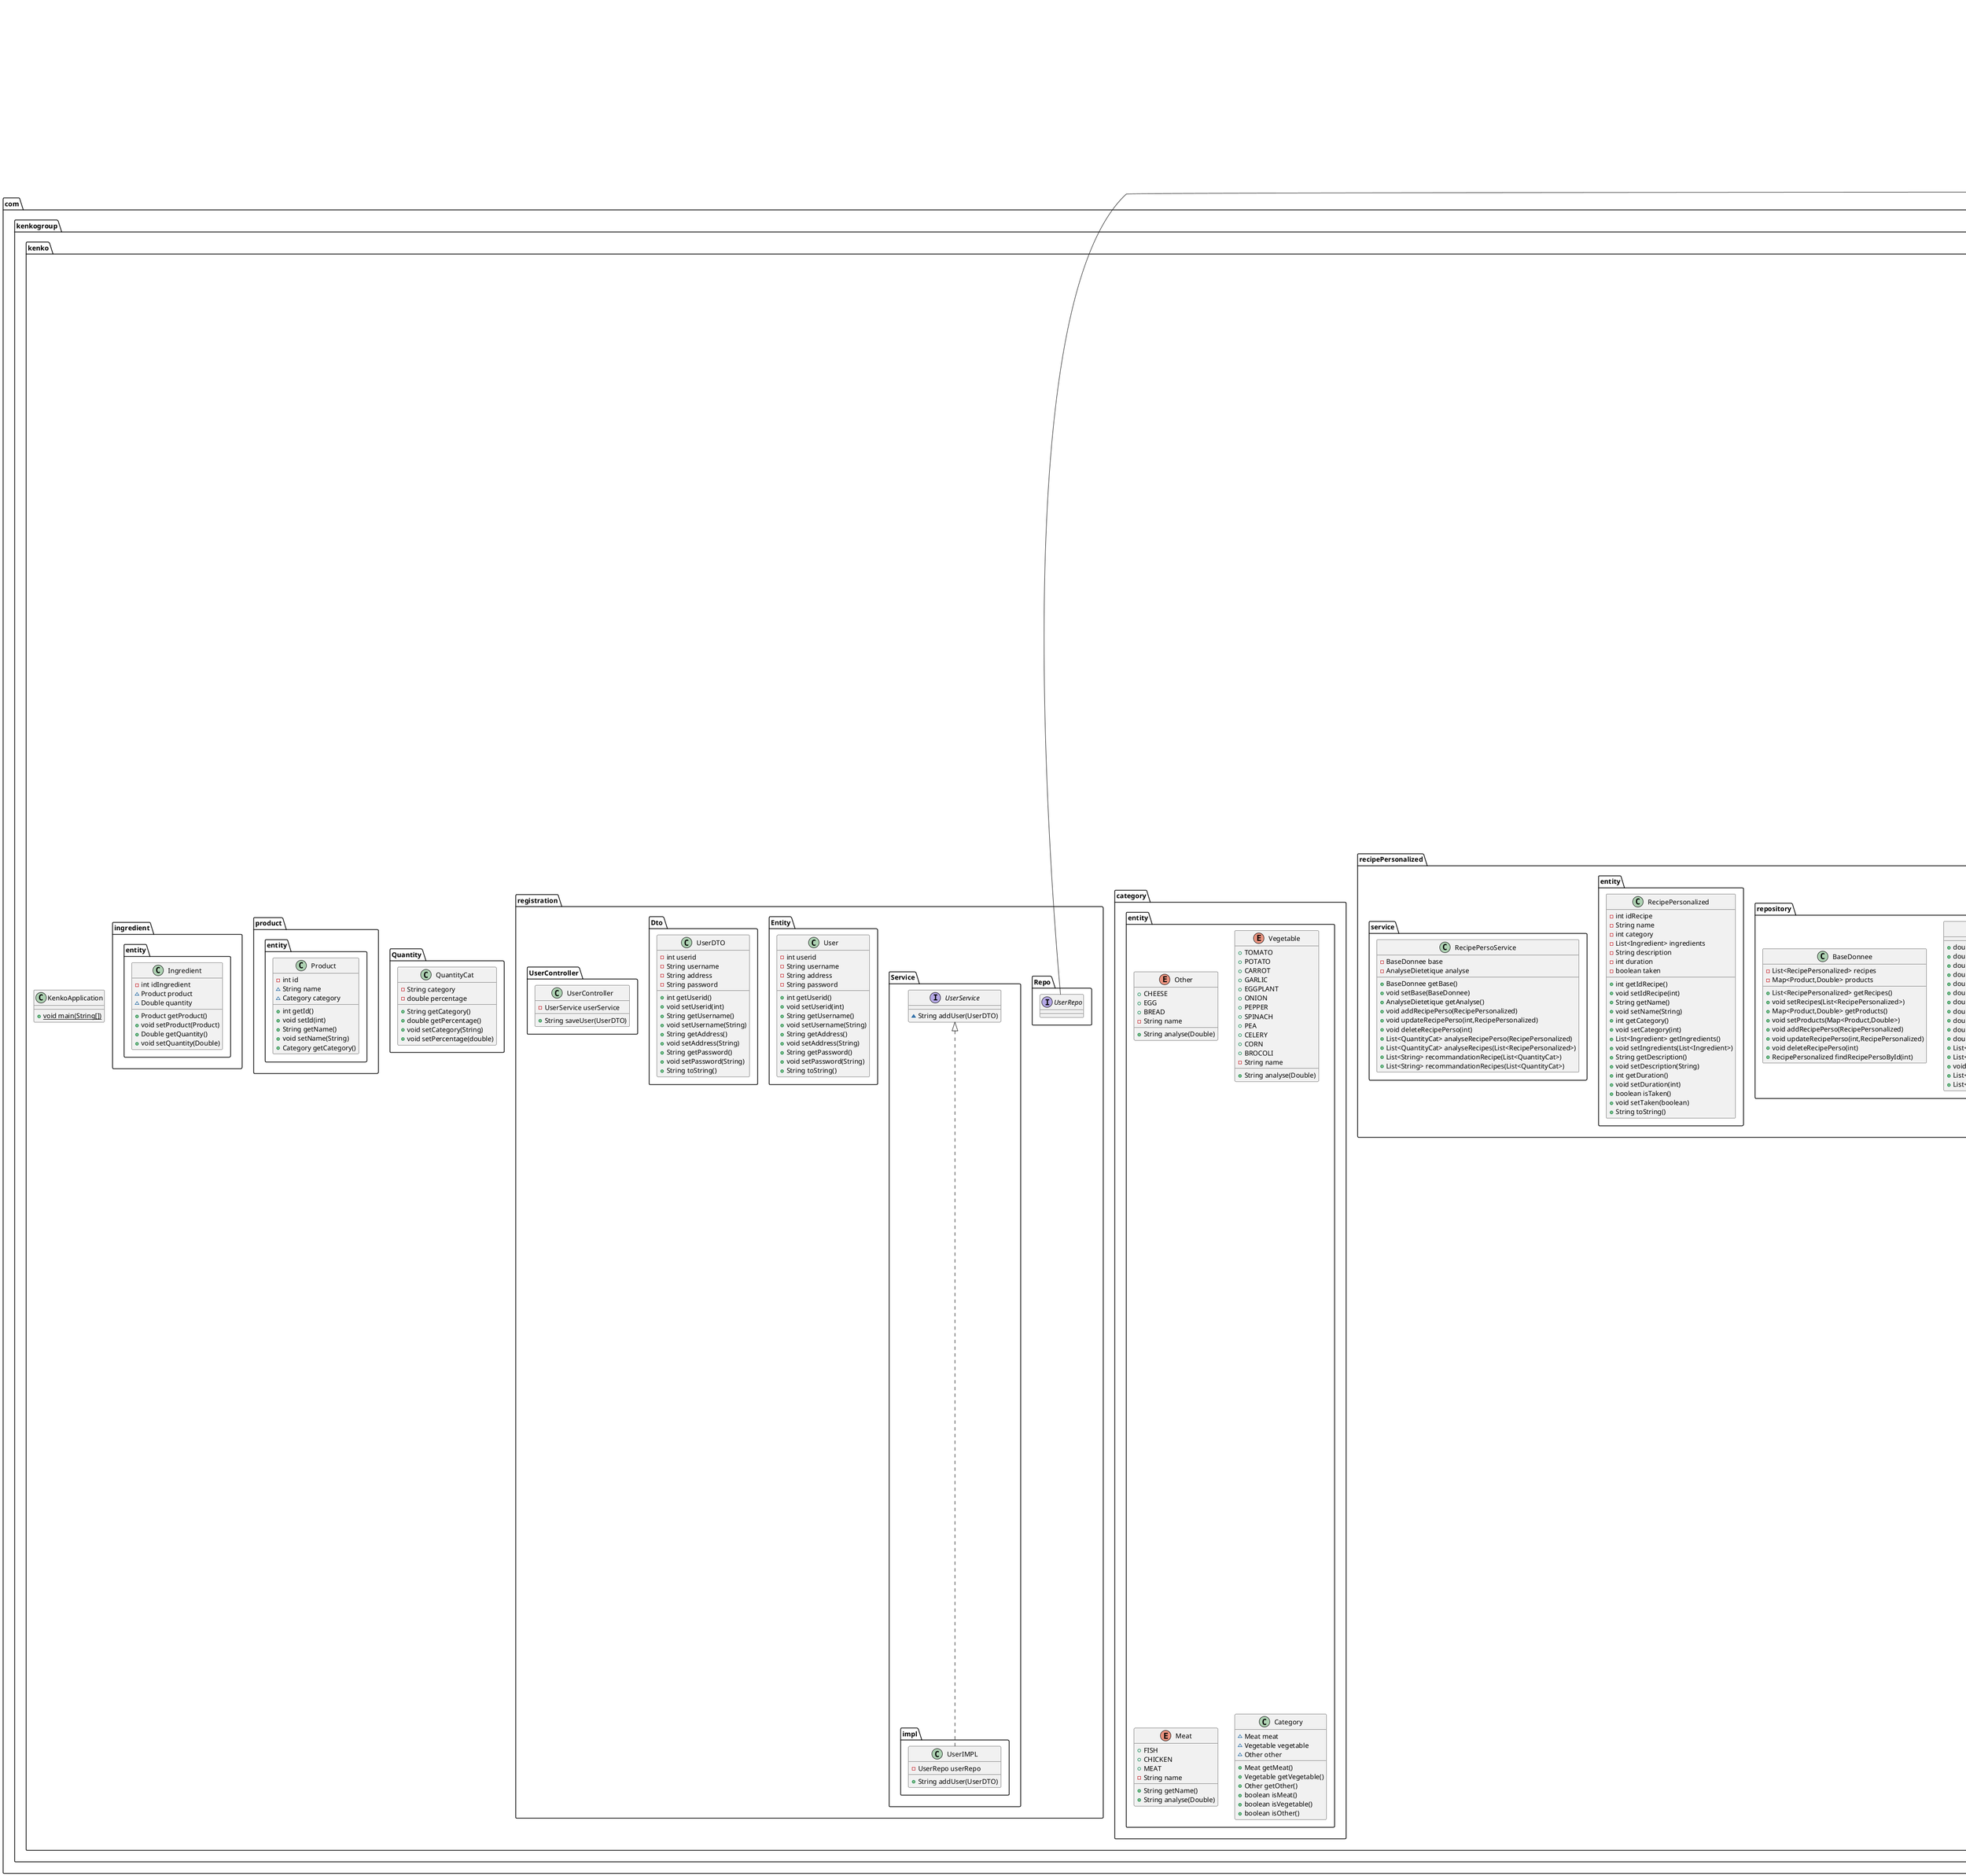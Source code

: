 @startuml
class com.kenkogroup.kenko.recipe.entity.edamam.P__1 {
- String label
- double quantity
- String unit
- Map<String,Object> additionalProperties
- {static} long serialVersionUID
+ String getLabel()
+ void setLabel(String)
+ P__1 withLabel(String)
+ double getQuantity()
+ void setQuantity(double)
+ P__1 withQuantity(double)
+ String getUnit()
+ void setUnit(String)
+ P__1 withUnit(String)
+ Map<String,Object> getAdditionalProperties()
+ void setAdditionalProperty(String,Object)
+ P__1 withAdditionalProperty(String,Object)
+ String toString()
}
class com.kenkogroup.kenko.recipe.entity.edamam.Fibtg {
- String label
- double quantity
- String unit
- Map<String,Object> additionalProperties
- {static} long serialVersionUID
+ String getLabel()
+ void setLabel(String)
+ Fibtg withLabel(String)
+ double getQuantity()
+ void setQuantity(double)
+ Fibtg withQuantity(double)
+ String getUnit()
+ void setUnit(String)
+ Fibtg withUnit(String)
+ Map<String,Object> getAdditionalProperties()
+ void setAdditionalProperty(String,Object)
+ Fibtg withAdditionalProperty(String,Object)
+ String toString()
}
class com.kenkogroup.kenko.recipe.entity.edamam.Procnt {
- String label
- double quantity
- String unit
- Map<String,Object> additionalProperties
- {static} long serialVersionUID
+ String getLabel()
+ void setLabel(String)
+ Procnt withLabel(String)
+ double getQuantity()
+ void setQuantity(double)
+ Procnt withQuantity(double)
+ String getUnit()
+ void setUnit(String)
+ Procnt withUnit(String)
+ Map<String,Object> getAdditionalProperties()
+ void setAdditionalProperty(String,Object)
+ Procnt withAdditionalProperty(String,Object)
+ String toString()
}
class com.kenkogroup.kenko.recipe.entity.edamam.Chole {
- String label
- double quantity
- String unit
- Map<String,Object> additionalProperties
- {static} long serialVersionUID
+ String getLabel()
+ void setLabel(String)
+ Chole withLabel(String)
+ double getQuantity()
+ void setQuantity(double)
+ Chole withQuantity(double)
+ String getUnit()
+ void setUnit(String)
+ Chole withUnit(String)
+ Map<String,Object> getAdditionalProperties()
+ void setAdditionalProperty(String,Object)
+ Chole withAdditionalProperty(String,Object)
+ String toString()
}
interface com.kenkogroup.kenko.recipe.service.RecipeService {
~ double CaloriesCalculator(String,String,String,String)
}
class com.kenkogroup.kenko.recipe.entity.edamam.TotalDaily {
- EnercKcal__1 enercKcal
- Fat__1 fat
- Fasat__1 fasat
- Chocdf__1 chocdf
- Fibtg__1 fibtg
- Procnt__1 procnt
- Chole__1 chole
- Na__1 na
- Ca__1 ca
- Mg__1 mg
- K__1 k
- Fe__1 fe
- Zn__1 zn
- P__1 p
- VitaRae__1 vitaRae
- Vitc__1 vitc
- Thia__1 thia
- Ribf__1 ribf
- Nia__1 nia
- Vitb6a__1 vitb6a
- Foldfe__1 foldfe
- Vitb12__1 vitb12
- Vitd__1 vitd
- Tocpha__1 tocpha
- Vitk1__1 vitk1
- Map<String,Object> additionalProperties
- {static} long serialVersionUID
+ EnercKcal__1 getEnercKcal()
+ void setEnercKcal(EnercKcal__1)
+ TotalDaily withEnercKcal(EnercKcal__1)
+ Fat__1 getFat()
+ void setFat(Fat__1)
+ TotalDaily withFat(Fat__1)
+ Fasat__1 getFasat()
+ void setFasat(Fasat__1)
+ TotalDaily withFasat(Fasat__1)
+ Chocdf__1 getChocdf()
+ void setChocdf(Chocdf__1)
+ TotalDaily withChocdf(Chocdf__1)
+ Fibtg__1 getFibtg()
+ void setFibtg(Fibtg__1)
+ TotalDaily withFibtg(Fibtg__1)
+ Procnt__1 getProcnt()
+ void setProcnt(Procnt__1)
+ TotalDaily withProcnt(Procnt__1)
+ Chole__1 getChole()
+ void setChole(Chole__1)
+ TotalDaily withChole(Chole__1)
+ Na__1 getNa()
+ void setNa(Na__1)
+ TotalDaily withNa(Na__1)
+ Ca__1 getCa()
+ void setCa(Ca__1)
+ TotalDaily withCa(Ca__1)
+ Mg__1 getMg()
+ void setMg(Mg__1)
+ TotalDaily withMg(Mg__1)
+ K__1 getK()
+ void setK(K__1)
+ TotalDaily withK(K__1)
+ Fe__1 getFe()
+ void setFe(Fe__1)
+ TotalDaily withFe(Fe__1)
+ Zn__1 getZn()
+ void setZn(Zn__1)
+ TotalDaily withZn(Zn__1)
+ P__1 getP()
+ void setP(P__1)
+ TotalDaily withP(P__1)
+ VitaRae__1 getVitaRae()
+ void setVitaRae(VitaRae__1)
+ TotalDaily withVitaRae(VitaRae__1)
+ Vitc__1 getVitc()
+ void setVitc(Vitc__1)
+ TotalDaily withVitc(Vitc__1)
+ Thia__1 getThia()
+ void setThia(Thia__1)
+ TotalDaily withThia(Thia__1)
+ Ribf__1 getRibf()
+ void setRibf(Ribf__1)
+ TotalDaily withRibf(Ribf__1)
+ Nia__1 getNia()
+ void setNia(Nia__1)
+ TotalDaily withNia(Nia__1)
+ Vitb6a__1 getVitb6a()
+ void setVitb6a(Vitb6a__1)
+ TotalDaily withVitb6a(Vitb6a__1)
+ Foldfe__1 getFoldfe()
+ void setFoldfe(Foldfe__1)
+ TotalDaily withFoldfe(Foldfe__1)
+ Vitb12__1 getVitb12()
+ void setVitb12(Vitb12__1)
+ TotalDaily withVitb12(Vitb12__1)
+ Vitd__1 getVitd()
+ void setVitd(Vitd__1)
+ TotalDaily withVitd(Vitd__1)
+ Tocpha__1 getTocpha()
+ void setTocpha(Tocpha__1)
+ TotalDaily withTocpha(Tocpha__1)
+ Vitk1__1 getVitk1()
+ void setVitk1(Vitk1__1)
+ TotalDaily withVitk1(Vitk1__1)
+ Map<String,Object> getAdditionalProperties()
+ void setAdditionalProperty(String,Object)
+ TotalDaily withAdditionalProperty(String,Object)
+ String toString()
}
class com.kenkogroup.kenko.recipe.entity.edamam.Nia__1 {
- String label
- double quantity
- String unit
- Map<String,Object> additionalProperties
- {static} long serialVersionUID
+ String getLabel()
+ void setLabel(String)
+ Nia__1 withLabel(String)
+ double getQuantity()
+ void setQuantity(double)
+ Nia__1 withQuantity(double)
+ String getUnit()
+ void setUnit(String)
+ Nia__1 withUnit(String)
+ Map<String,Object> getAdditionalProperties()
+ void setAdditionalProperty(String,Object)
+ Nia__1 withAdditionalProperty(String,Object)
+ String toString()
}
class com.kenkogroup.kenko.recipe.entity.edamam.K {
- String label
- double quantity
- String unit
- Map<String,Object> additionalProperties
- {static} long serialVersionUID
+ String getLabel()
+ void setLabel(String)
+ K withLabel(String)
+ double getQuantity()
+ void setQuantity(double)
+ K withQuantity(double)
+ String getUnit()
+ void setUnit(String)
+ K withUnit(String)
+ Map<String,Object> getAdditionalProperties()
+ void setAdditionalProperty(String,Object)
+ K withAdditionalProperty(String,Object)
+ String toString()
}
class com.kenkogroup.kenko.recipe.entity.edamam.Fams {
- String label
- double quantity
- String unit
- Map<String,Object> additionalProperties
- {static} long serialVersionUID
+ String getLabel()
+ void setLabel(String)
+ Fams withLabel(String)
+ double getQuantity()
+ void setQuantity(double)
+ Fams withQuantity(double)
+ String getUnit()
+ void setUnit(String)
+ Fams withUnit(String)
+ Map<String,Object> getAdditionalProperties()
+ void setAdditionalProperty(String,Object)
+ Fams withAdditionalProperty(String,Object)
+ String toString()
}
class com.kenkogroup.kenko.recipe.entity.edamam.Tocpha__1 {
- String label
- double quantity
- String unit
- Map<String,Object> additionalProperties
- {static} long serialVersionUID
+ String getLabel()
+ void setLabel(String)
+ Tocpha__1 withLabel(String)
+ double getQuantity()
+ void setQuantity(double)
+ Tocpha__1 withQuantity(double)
+ String getUnit()
+ void setUnit(String)
+ Tocpha__1 withUnit(String)
+ Map<String,Object> getAdditionalProperties()
+ void setAdditionalProperty(String,Object)
+ Tocpha__1 withAdditionalProperty(String,Object)
+ String toString()
}
class com.kenkogroup.kenko.recipe.entity.edamam.EnercKcal__1 {
- String label
- double quantity
- String unit
- Map<String,Object> additionalProperties
- {static} long serialVersionUID
+ String getLabel()
+ void setLabel(String)
+ EnercKcal__1 withLabel(String)
+ double getQuantity()
+ void setQuantity(double)
+ EnercKcal__1 withQuantity(double)
+ String getUnit()
+ void setUnit(String)
+ EnercKcal__1 withUnit(String)
+ Map<String,Object> getAdditionalProperties()
+ void setAdditionalProperty(String,Object)
+ EnercKcal__1 withAdditionalProperty(String,Object)
+ String toString()
}
class com.kenkogroup.kenko.recipe.entity.edamam.Na {
- String label
- double quantity
- String unit
- Map<String,Object> additionalProperties
- {static} long serialVersionUID
+ String getLabel()
+ void setLabel(String)
+ Na withLabel(String)
+ double getQuantity()
+ void setQuantity(double)
+ Na withQuantity(double)
+ String getUnit()
+ void setUnit(String)
+ Na withUnit(String)
+ Map<String,Object> getAdditionalProperties()
+ void setAdditionalProperty(String,Object)
+ Na withAdditionalProperty(String,Object)
+ String toString()
}
class com.kenkogroup.kenko.recipe.impl.RecipeServiceImpl {
+ double CaloriesCalculator(String,String,String,String)
}
class com.kenkogroup.kenko.recipe.entity.edamam.VitaRae {
- String label
- double quantity
- String unit
- Map<String,Object> additionalProperties
- {static} long serialVersionUID
+ String getLabel()
+ void setLabel(String)
+ VitaRae withLabel(String)
+ double getQuantity()
+ void setQuantity(double)
+ VitaRae withQuantity(double)
+ String getUnit()
+ void setUnit(String)
+ VitaRae withUnit(String)
+ Map<String,Object> getAdditionalProperties()
+ void setAdditionalProperty(String,Object)
+ VitaRae withAdditionalProperty(String,Object)
+ String toString()
}
class com.kenkogroup.kenko.recipe.entity.edamam.Vitb6a {
- String label
- double quantity
- String unit
- Map<String,Object> additionalProperties
- {static} long serialVersionUID
+ String getLabel()
+ void setLabel(String)
+ Vitb6a withLabel(String)
+ double getQuantity()
+ void setQuantity(double)
+ Vitb6a withQuantity(double)
+ String getUnit()
+ void setUnit(String)
+ Vitb6a withUnit(String)
+ Map<String,Object> getAdditionalProperties()
+ void setAdditionalProperty(String,Object)
+ Vitb6a withAdditionalProperty(String,Object)
+ String toString()
}
class com.kenkogroup.kenko.recipe.entity.edamam.Fasat__1 {
- String label
- double quantity
- String unit
- Map<String,Object> additionalProperties
- {static} long serialVersionUID
+ String getLabel()
+ void setLabel(String)
+ Fasat__1 withLabel(String)
+ double getQuantity()
+ void setQuantity(double)
+ Fasat__1 withQuantity(double)
+ String getUnit()
+ void setUnit(String)
+ Fasat__1 withUnit(String)
+ Map<String,Object> getAdditionalProperties()
+ void setAdditionalProperty(String,Object)
+ Fasat__1 withAdditionalProperty(String,Object)
+ String toString()
}
class com.kenkogroup.kenko.recipe.entity.edamam.SugarAlcohol {
- String label
- double quantity
- String unit
- Map<String,Object> additionalProperties
- {static} long serialVersionUID
+ String getLabel()
+ void setLabel(String)
+ SugarAlcohol withLabel(String)
+ double getQuantity()
+ void setQuantity(double)
+ SugarAlcohol withQuantity(double)
+ String getUnit()
+ void setUnit(String)
+ SugarAlcohol withUnit(String)
+ Map<String,Object> getAdditionalProperties()
+ void setAdditionalProperty(String,Object)
+ SugarAlcohol withAdditionalProperty(String,Object)
+ String toString()
}
class com.kenkogroup.kenko.recipe.entity.edamam.TotalNutrients {
- EnercKcal enercKcal
- Fat fat
- Fasat fasat
- Fatrn fatrn
- Fams fams
- Fapu fapu
- Chocdf chocdf
- CHOCDFNet cHOCDFNet
- Fibtg fibtg
- Sugar sugar
- SUGARAdded sUGARAdded
- Procnt procnt
- Chole chole
- Na na
- Ca ca
- Mg mg
- K k
- Fe fe
- Zn zn
- P p
- VitaRae vitaRae
- Vitc vitc
- Thia thia
- Ribf ribf
- Nia nia
- Vitb6a vitb6a
- Foldfe foldfe
- Folfd folfd
- Folac folac
- Vitb12 vitb12
- Vitd vitd
- Tocpha tocpha
- Vitk1 vitk1
- SugarAlcohol sugarAlcohol
- Water water
- Map<String,Object> additionalProperties
- {static} long serialVersionUID
+ EnercKcal getEnercKcal()
+ void setEnercKcal(EnercKcal)
+ TotalNutrients withEnercKcal(EnercKcal)
+ Fat getFat()
+ void setFat(Fat)
+ TotalNutrients withFat(Fat)
+ Fasat getFasat()
+ void setFasat(Fasat)
+ TotalNutrients withFasat(Fasat)
+ Fatrn getFatrn()
+ void setFatrn(Fatrn)
+ TotalNutrients withFatrn(Fatrn)
+ Fams getFams()
+ void setFams(Fams)
+ TotalNutrients withFams(Fams)
+ Fapu getFapu()
+ void setFapu(Fapu)
+ TotalNutrients withFapu(Fapu)
+ Chocdf getChocdf()
+ void setChocdf(Chocdf)
+ TotalNutrients withChocdf(Chocdf)
+ CHOCDFNet getCHOCDFNet()
+ void setCHOCDFNet(CHOCDFNet)
+ TotalNutrients withCHOCDFNet(CHOCDFNet)
+ Fibtg getFibtg()
+ void setFibtg(Fibtg)
+ TotalNutrients withFibtg(Fibtg)
+ Sugar getSugar()
+ void setSugar(Sugar)
+ TotalNutrients withSugar(Sugar)
+ SUGARAdded getSUGARAdded()
+ void setSUGARAdded(SUGARAdded)
+ TotalNutrients withSUGARAdded(SUGARAdded)
+ Procnt getProcnt()
+ void setProcnt(Procnt)
+ TotalNutrients withProcnt(Procnt)
+ Chole getChole()
+ void setChole(Chole)
+ TotalNutrients withChole(Chole)
+ Na getNa()
+ void setNa(Na)
+ TotalNutrients withNa(Na)
+ Ca getCa()
+ void setCa(Ca)
+ TotalNutrients withCa(Ca)
+ Mg getMg()
+ void setMg(Mg)
+ TotalNutrients withMg(Mg)
+ K getK()
+ void setK(K)
+ TotalNutrients withK(K)
+ Fe getFe()
+ void setFe(Fe)
+ TotalNutrients withFe(Fe)
+ Zn getZn()
+ void setZn(Zn)
+ TotalNutrients withZn(Zn)
+ P getP()
+ void setP(P)
+ TotalNutrients withP(P)
+ VitaRae getVitaRae()
+ void setVitaRae(VitaRae)
+ TotalNutrients withVitaRae(VitaRae)
+ Vitc getVitc()
+ void setVitc(Vitc)
+ TotalNutrients withVitc(Vitc)
+ Thia getThia()
+ void setThia(Thia)
+ TotalNutrients withThia(Thia)
+ Ribf getRibf()
+ void setRibf(Ribf)
+ TotalNutrients withRibf(Ribf)
+ Nia getNia()
+ void setNia(Nia)
+ TotalNutrients withNia(Nia)
+ Vitb6a getVitb6a()
+ void setVitb6a(Vitb6a)
+ TotalNutrients withVitb6a(Vitb6a)
+ Foldfe getFoldfe()
+ void setFoldfe(Foldfe)
+ TotalNutrients withFoldfe(Foldfe)
+ Folfd getFolfd()
+ void setFolfd(Folfd)
+ TotalNutrients withFolfd(Folfd)
+ Folac getFolac()
+ void setFolac(Folac)
+ TotalNutrients withFolac(Folac)
+ Vitb12 getVitb12()
+ void setVitb12(Vitb12)
+ TotalNutrients withVitb12(Vitb12)
+ Vitd getVitd()
+ void setVitd(Vitd)
+ TotalNutrients withVitd(Vitd)
+ Tocpha getTocpha()
+ void setTocpha(Tocpha)
+ TotalNutrients withTocpha(Tocpha)
+ Vitk1 getVitk1()
+ void setVitk1(Vitk1)
+ TotalNutrients withVitk1(Vitk1)
+ SugarAlcohol getSugarAlcohol()
+ void setSugarAlcohol(SugarAlcohol)
+ TotalNutrients withSugarAlcohol(SugarAlcohol)
+ Water getWater()
+ void setWater(Water)
+ TotalNutrients withWater(Water)
+ Map<String,Object> getAdditionalProperties()
+ void setAdditionalProperty(String,Object)
+ TotalNutrients withAdditionalProperty(String,Object)
+ String toString()
}
class com.kenkogroup.kenko.recipePersonalized.controller.RecipePersoController {
- List<RecipePersonalized> recipes
- RecipePersoService recipePersoService
+ void addRecipe(RecipePersonalized)
+ void updateRecipe(int,RecipePersonalized)
+ void deleteRecipe(int)
+ List<String> analyseRecipe(RecipePersonalized)
+ List<String> conversion(List<QuantityCat>)
+ List<RecipePersonalized> getRecipes()
+ List<String> analyseRecipes()
}
enum com.kenkogroup.kenko.category.entity.Other {
+  CHEESE
+  EGG
+  BREAD
- String name
+ String analyse(Double)
}
interface com.kenkogroup.kenko.registration.Repo.UserRepo {
}
class com.kenkogroup.kenko.recipe.entity.edamam.Chocdf {
- String label
- double quantity
- String unit
- Map<String,Object> additionalProperties
- {static} long serialVersionUID
+ String getLabel()
+ void setLabel(String)
+ Chocdf withLabel(String)
+ double getQuantity()
+ void setQuantity(double)
+ Chocdf withQuantity(double)
+ String getUnit()
+ void setUnit(String)
+ Chocdf withUnit(String)
+ Map<String,Object> getAdditionalProperties()
+ void setAdditionalProperty(String,Object)
+ Chocdf withAdditionalProperty(String,Object)
+ String toString()
}
class com.kenkogroup.kenko.recipe.entity.edamam.Fapu {
- String label
- double quantity
- String unit
- Map<String,Object> additionalProperties
- {static} long serialVersionUID
+ String getLabel()
+ void setLabel(String)
+ Fapu withLabel(String)
+ double getQuantity()
+ void setQuantity(double)
+ Fapu withQuantity(double)
+ String getUnit()
+ void setUnit(String)
+ Fapu withUnit(String)
+ Map<String,Object> getAdditionalProperties()
+ void setAdditionalProperty(String,Object)
+ Fapu withAdditionalProperty(String,Object)
+ String toString()
}
class com.kenkogroup.kenko.recipe.entity.edamam.Vitb6a__1 {
- String label
- double quantity
- String unit
- Map<String,Object> additionalProperties
- {static} long serialVersionUID
+ String getLabel()
+ void setLabel(String)
+ Vitb6a__1 withLabel(String)
+ double getQuantity()
+ void setQuantity(double)
+ Vitb6a__1 withQuantity(double)
+ String getUnit()
+ void setUnit(String)
+ Vitb6a__1 withUnit(String)
+ Map<String,Object> getAdditionalProperties()
+ void setAdditionalProperty(String,Object)
+ Vitb6a__1 withAdditionalProperty(String,Object)
+ String toString()
}
class com.kenkogroup.kenko.Quantity.QuantityCat {
- String category
- double percentage
+ String getCategory()
+ double getPercentage()
+ void setCategory(String)
+ void setPercentage(double)
}
class com.kenkogroup.kenko.recipe.entity.edamam.Mg {
- String label
- double quantity
- String unit
- Map<String,Object> additionalProperties
- {static} long serialVersionUID
+ String getLabel()
+ void setLabel(String)
+ Mg withLabel(String)
+ double getQuantity()
+ void setQuantity(double)
+ Mg withQuantity(double)
+ String getUnit()
+ void setUnit(String)
+ Mg withUnit(String)
+ Map<String,Object> getAdditionalProperties()
+ void setAdditionalProperty(String,Object)
+ Mg withAdditionalProperty(String,Object)
+ String toString()
}
class com.kenkogroup.kenko.recipe.entity.edamam.CHOCDFNet {
- String label
- double quantity
- String unit
- Map<String,Object> additionalProperties
- {static} long serialVersionUID
+ String getLabel()
+ void setLabel(String)
+ CHOCDFNet withLabel(String)
+ double getQuantity()
+ void setQuantity(double)
+ CHOCDFNet withQuantity(double)
+ String getUnit()
+ void setUnit(String)
+ CHOCDFNet withUnit(String)
+ Map<String,Object> getAdditionalProperties()
+ void setAdditionalProperty(String,Object)
+ CHOCDFNet withAdditionalProperty(String,Object)
+ String toString()
}
class com.kenkogroup.kenko.recipe.entity.edamam.Vitd__1 {
- String label
- double quantity
- String unit
- Map<String,Object> additionalProperties
- {static} long serialVersionUID
+ String getLabel()
+ void setLabel(String)
+ Vitd__1 withLabel(String)
+ double getQuantity()
+ void setQuantity(double)
+ Vitd__1 withQuantity(double)
+ String getUnit()
+ void setUnit(String)
+ Vitd__1 withUnit(String)
+ Map<String,Object> getAdditionalProperties()
+ void setAdditionalProperty(String,Object)
+ Vitd__1 withAdditionalProperty(String,Object)
+ String toString()
}
class com.kenkogroup.kenko.recipe.entity.edamam.Thia {
- String label
- double quantity
- String unit
- Map<String,Object> additionalProperties
- {static} long serialVersionUID
+ String getLabel()
+ void setLabel(String)
+ Thia withLabel(String)
+ double getQuantity()
+ void setQuantity(double)
+ Thia withQuantity(double)
+ String getUnit()
+ void setUnit(String)
+ Thia withUnit(String)
+ Map<String,Object> getAdditionalProperties()
+ void setAdditionalProperty(String,Object)
+ Thia withAdditionalProperty(String,Object)
+ String toString()
}
class com.kenkogroup.kenko.recipe.controller.RecipeController {
~ Random random
~ List<String> ingredients
~ List<String> type
~ RecipeService recipeService
- RecipeEdamam apiCall(String)
+ List<RecipeEdamam> getRecettes(String)
+ List<RecipeEdamam> getRecettesWithNumberOfRecipeWithDuration(String,String,String)
+ List<RecipeEdamam> getRecipeWithCalories(String,String,String,String,String)
+ List<RecipeEdamam> getMenu()
}
enum com.kenkogroup.kenko.category.entity.Vegetable {
+  TOMATO
+  POTATO
+  CARROT
+  GARLIC
+  EGGPLANT
+  ONION
+  PEPPER
+  SPINACH
+  PEA
+  CELERY
+  CORN
+  BROCOLI
- String name
+ String analyse(Double)
}
class com.kenkogroup.kenko.recipe.entity.edamam.Water {
- String label
- double quantity
- String unit
- Map<String,Object> additionalProperties
- {static} long serialVersionUID
+ String getLabel()
+ void setLabel(String)
+ Water withLabel(String)
+ double getQuantity()
+ void setQuantity(double)
+ Water withQuantity(double)
+ String getUnit()
+ void setUnit(String)
+ Water withUnit(String)
+ Map<String,Object> getAdditionalProperties()
+ void setAdditionalProperty(String,Object)
+ Water withAdditionalProperty(String,Object)
+ String toString()
}
class com.kenkogroup.kenko.KenkoApplication {
+ {static} void main(String[])
}
class com.kenkogroup.kenko.recipe.entity.edamam.Thia__1 {
- String label
- double quantity
- String unit
- Map<String,Object> additionalProperties
- {static} long serialVersionUID
+ String getLabel()
+ void setLabel(String)
+ Thia__1 withLabel(String)
+ double getQuantity()
+ void setQuantity(double)
+ Thia__1 withQuantity(double)
+ String getUnit()
+ void setUnit(String)
+ Thia__1 withUnit(String)
+ Map<String,Object> getAdditionalProperties()
+ void setAdditionalProperty(String,Object)
+ Thia__1 withAdditionalProperty(String,Object)
+ String toString()
}
class com.kenkogroup.kenko.recipe.entity.edamam.Fatrn {
- String label
- double quantity
- String unit
- Map<String,Object> additionalProperties
- {static} long serialVersionUID
+ String getLabel()
+ void setLabel(String)
+ Fatrn withLabel(String)
+ double getQuantity()
+ void setQuantity(double)
+ Fatrn withQuantity(double)
+ String getUnit()
+ void setUnit(String)
+ Fatrn withUnit(String)
+ Map<String,Object> getAdditionalProperties()
+ void setAdditionalProperty(String,Object)
+ Fatrn withAdditionalProperty(String,Object)
+ String toString()
}
class com.kenkogroup.kenko.registration.Service.impl.UserIMPL {
- UserRepo userRepo
+ String addUser(UserDTO)
}
class com.kenkogroup.kenko.recipe.entity.edamam.Foldfe {
- String label
- double quantity
- String unit
- Map<String,Object> additionalProperties
- {static} long serialVersionUID
+ String getLabel()
+ void setLabel(String)
+ Foldfe withLabel(String)
+ double getQuantity()
+ void setQuantity(double)
+ Foldfe withQuantity(double)
+ String getUnit()
+ void setUnit(String)
+ Foldfe withUnit(String)
+ Map<String,Object> getAdditionalProperties()
+ void setAdditionalProperty(String,Object)
+ Foldfe withAdditionalProperty(String,Object)
+ String toString()
}
class com.kenkogroup.kenko.recipe.entity.edamam.Chocdf__1 {
- String label
- double quantity
- String unit
- Map<String,Object> additionalProperties
- {static} long serialVersionUID
+ String getLabel()
+ void setLabel(String)
+ Chocdf__1 withLabel(String)
+ double getQuantity()
+ void setQuantity(double)
+ Chocdf__1 withQuantity(double)
+ String getUnit()
+ void setUnit(String)
+ Chocdf__1 withUnit(String)
+ Map<String,Object> getAdditionalProperties()
+ void setAdditionalProperty(String,Object)
+ Chocdf__1 withAdditionalProperty(String,Object)
+ String toString()
}
class com.kenkogroup.kenko.recipe.entity.edamam.Ribf {
- String label
- double quantity
- String unit
- Map<String,Object> additionalProperties
- {static} long serialVersionUID
+ String getLabel()
+ void setLabel(String)
+ Ribf withLabel(String)
+ double getQuantity()
+ void setQuantity(double)
+ Ribf withQuantity(double)
+ String getUnit()
+ void setUnit(String)
+ Ribf withUnit(String)
+ Map<String,Object> getAdditionalProperties()
+ void setAdditionalProperty(String,Object)
+ Ribf withAdditionalProperty(String,Object)
+ String toString()
}
class com.kenkogroup.kenko.recipe.entity.edamam.SUGARAdded {
- String label
- double quantity
- String unit
- Map<String,Object> additionalProperties
- {static} long serialVersionUID
+ String getLabel()
+ void setLabel(String)
+ SUGARAdded withLabel(String)
+ double getQuantity()
+ void setQuantity(double)
+ SUGARAdded withQuantity(double)
+ String getUnit()
+ void setUnit(String)
+ SUGARAdded withUnit(String)
+ Map<String,Object> getAdditionalProperties()
+ void setAdditionalProperty(String,Object)
+ SUGARAdded withAdditionalProperty(String,Object)
+ String toString()
}
class com.kenkogroup.kenko.recipe.entity.edamam.Vitk1__1 {
- String label
- double quantity
- String unit
- Map<String,Object> additionalProperties
- {static} long serialVersionUID
+ String getLabel()
+ void setLabel(String)
+ Vitk1__1 withLabel(String)
+ double getQuantity()
+ void setQuantity(double)
+ Vitk1__1 withQuantity(double)
+ String getUnit()
+ void setUnit(String)
+ Vitk1__1 withUnit(String)
+ Map<String,Object> getAdditionalProperties()
+ void setAdditionalProperty(String,Object)
+ Vitk1__1 withAdditionalProperty(String,Object)
+ String toString()
}
class com.kenkogroup.kenko.recipe.entity.edamam.Ribf__1 {
- String label
- double quantity
- String unit
- Map<String,Object> additionalProperties
- {static} long serialVersionUID
+ String getLabel()
+ void setLabel(String)
+ Ribf__1 withLabel(String)
+ double getQuantity()
+ void setQuantity(double)
+ Ribf__1 withQuantity(double)
+ String getUnit()
+ void setUnit(String)
+ Ribf__1 withUnit(String)
+ Map<String,Object> getAdditionalProperties()
+ void setAdditionalProperty(String,Object)
+ Ribf__1 withAdditionalProperty(String,Object)
+ String toString()
}
class com.kenkogroup.kenko.recipe.entity.edamam.Ca__1 {
- String label
- double quantity
- String unit
- Map<String,Object> additionalProperties
- {static} long serialVersionUID
+ String getLabel()
+ void setLabel(String)
+ Ca__1 withLabel(String)
+ double getQuantity()
+ void setQuantity(double)
+ Ca__1 withQuantity(double)
+ String getUnit()
+ void setUnit(String)
+ Ca__1 withUnit(String)
+ Map<String,Object> getAdditionalProperties()
+ void setAdditionalProperty(String,Object)
+ Ca__1 withAdditionalProperty(String,Object)
+ String toString()
}
class com.kenkogroup.kenko.recipe.entity.edamam.Vitc {
- String label
- double quantity
- String unit
- Map<String,Object> additionalProperties
- {static} long serialVersionUID
+ String getLabel()
+ void setLabel(String)
+ Vitc withLabel(String)
+ double getQuantity()
+ void setQuantity(double)
+ Vitc withQuantity(double)
+ String getUnit()
+ void setUnit(String)
+ Vitc withUnit(String)
+ Map<String,Object> getAdditionalProperties()
+ void setAdditionalProperty(String,Object)
+ Vitc withAdditionalProperty(String,Object)
+ String toString()
}
class com.kenkogroup.kenko.recipe.entity.edamam.P {
- String label
- double quantity
- String unit
- Map<String,Object> additionalProperties
- {static} long serialVersionUID
+ String getLabel()
+ void setLabel(String)
+ P withLabel(String)
+ double getQuantity()
+ void setQuantity(double)
+ P withQuantity(double)
+ String getUnit()
+ void setUnit(String)
+ P withUnit(String)
+ Map<String,Object> getAdditionalProperties()
+ void setAdditionalProperty(String,Object)
+ P withAdditionalProperty(String,Object)
+ String toString()
}
class com.kenkogroup.kenko.recipe.entity.edamam.RecipeEdamam {
- String uri
- String label
- String image
- String source
- String url
- String shareAs
- double yield
- List<String> dietLabels
- List<String> healthLabels
- List<String> cautions
- List<String> ingredientLines
- List<Ingredient> ingredients
- double calories
- double totalWeight
- double totalTime
- List<String> cuisineType
- List<String> mealType
- List<String> dishType
- TotalNutrients totalNutrients
- TotalDaily totalDaily
- List<Digest> digest
- Map<String,Object> additionalProperties
- {static} long serialVersionUID
+ String getUri()
+ void setUri(String)
+ RecipeEdamam withUri(String)
+ String getLabel()
+ void setLabel(String)
+ RecipeEdamam withLabel(String)
+ String getImage()
+ void setImage(String)
+ RecipeEdamam withImage(String)
+ String getSource()
+ void setSource(String)
+ RecipeEdamam withSource(String)
+ String getUrl()
+ void setUrl(String)
+ RecipeEdamam withUrl(String)
+ String getShareAs()
+ void setShareAs(String)
+ RecipeEdamam withShareAs(String)
+ double getYield()
+ void setYield(double)
+ RecipeEdamam withYield(double)
+ List<String> getDietLabels()
+ void setDietLabels(List<String>)
+ RecipeEdamam withDietLabels(List<String>)
+ List<String> getHealthLabels()
+ void setHealthLabels(List<String>)
+ RecipeEdamam withHealthLabels(List<String>)
+ List<String> getCautions()
+ void setCautions(List<String>)
+ RecipeEdamam withCautions(List<String>)
+ List<String> getIngredientLines()
+ void setIngredientLines(List<String>)
+ RecipeEdamam withIngredientLines(List<String>)
+ List<Ingredient> getIngredients()
+ void setIngredients(List<Ingredient>)
+ RecipeEdamam withIngredients(List<Ingredient>)
+ double getCalories()
+ void setCalories(double)
+ RecipeEdamam withCalories(double)
+ double getTotalWeight()
+ void setTotalWeight(double)
+ RecipeEdamam withTotalWeight(double)
+ double getTotalTime()
+ void setTotalTime(double)
+ RecipeEdamam withTotalTime(double)
+ List<String> getCuisineType()
+ void setCuisineType(List<String>)
+ RecipeEdamam withCuisineType(List<String>)
+ List<String> getMealType()
+ void setMealType(List<String>)
+ RecipeEdamam withMealType(List<String>)
+ List<String> getDishType()
+ void setDishType(List<String>)
+ RecipeEdamam withDishType(List<String>)
+ TotalNutrients getTotalNutrients()
+ void setTotalNutrients(TotalNutrients)
+ RecipeEdamam withTotalNutrients(TotalNutrients)
+ TotalDaily getTotalDaily()
+ void setTotalDaily(TotalDaily)
+ RecipeEdamam withTotalDaily(TotalDaily)
+ List<Digest> getDigest()
+ void setDigest(List<Digest>)
+ RecipeEdamam withDigest(List<Digest>)
+ Map<String,Object> getAdditionalProperties()
+ void setAdditionalProperty(String,Object)
+ RecipeEdamam withAdditionalProperty(String,Object)
+ String toString()
}
class com.kenkogroup.kenko.recipe.entity.edamam.Zn__1 {
- String label
- double quantity
- String unit
- Map<String,Object> additionalProperties
- {static} long serialVersionUID
+ String getLabel()
+ void setLabel(String)
+ Zn__1 withLabel(String)
+ double getQuantity()
+ void setQuantity(double)
+ Zn__1 withQuantity(double)
+ String getUnit()
+ void setUnit(String)
+ Zn__1 withUnit(String)
+ Map<String,Object> getAdditionalProperties()
+ void setAdditionalProperty(String,Object)
+ Zn__1 withAdditionalProperty(String,Object)
+ String toString()
}
class com.kenkogroup.kenko.recipe.entity.edamam.Mg__1 {
- String label
- double quantity
- String unit
- Map<String,Object> additionalProperties
- {static} long serialVersionUID
+ String getLabel()
+ void setLabel(String)
+ Mg__1 withLabel(String)
+ double getQuantity()
+ void setQuantity(double)
+ Mg__1 withQuantity(double)
+ String getUnit()
+ void setUnit(String)
+ Mg__1 withUnit(String)
+ Map<String,Object> getAdditionalProperties()
+ void setAdditionalProperty(String,Object)
+ Mg__1 withAdditionalProperty(String,Object)
+ String toString()
}
class com.kenkogroup.kenko.recipe.entity.edamam.Tocpha {
- String label
- double quantity
- String unit
- Map<String,Object> additionalProperties
- {static} long serialVersionUID
+ String getLabel()
+ void setLabel(String)
+ Tocpha withLabel(String)
+ double getQuantity()
+ void setQuantity(double)
+ Tocpha withQuantity(double)
+ String getUnit()
+ void setUnit(String)
+ Tocpha withUnit(String)
+ Map<String,Object> getAdditionalProperties()
+ void setAdditionalProperty(String,Object)
+ Tocpha withAdditionalProperty(String,Object)
+ String toString()
}
class com.kenkogroup.kenko.registration.Entity.User {
- int userid
- String username
- String address
- String password
+ int getUserid()
+ void setUserid(int)
+ String getUsername()
+ void setUsername(String)
+ String getAddress()
+ void setAddress(String)
+ String getPassword()
+ void setPassword(String)
+ String toString()
}
class com.kenkogroup.kenko.recipe.entity.edamam.Vitc__1 {
- String label
- double quantity
- String unit
- Map<String,Object> additionalProperties
- {static} long serialVersionUID
+ String getLabel()
+ void setLabel(String)
+ Vitc__1 withLabel(String)
+ double getQuantity()
+ void setQuantity(double)
+ Vitc__1 withQuantity(double)
+ String getUnit()
+ void setUnit(String)
+ Vitc__1 withUnit(String)
+ Map<String,Object> getAdditionalProperties()
+ void setAdditionalProperty(String,Object)
+ Vitc__1 withAdditionalProperty(String,Object)
+ String toString()
}
class com.kenkogroup.kenko.recipePersonalized.repository.AnalyseDietetique {
+ double quantityTotalRecipe(RecipePersonalized)
+ double quantityViandeRecipe(RecipePersonalized)
+ double quantityFruitsLegumesRecipe(RecipePersonalized)
+ double quantityFeculentsRecipe(RecipePersonalized)
+ double quantityProduitsLaitiersRecipe(RecipePersonalized)
+ double percentageCategory(double,double)
+ double quantityTotalRecipes(List<RecipePersonalized>)
+ double quantityViandeRecipes(List<RecipePersonalized>)
+ double quantityFruitsLegumesRecipes(List<RecipePersonalized>)
+ double quantityFeculentsRecipes(List<RecipePersonalized>)
+ double quantityProduitsLaitiersRecipes(List<RecipePersonalized>)
+ List<QuantityCat> analyseRecipe(RecipePersonalized)
+ List<QuantityCat> analyseRecipes(List<RecipePersonalized>)
+ void afficheAnalyse(List<String>)
+ List<String> recommandationRecipe(List<QuantityCat>)
+ List<String> recommandationRecipes(List<QuantityCat>)
}
class com.kenkogroup.kenko.recipe.entity.edamam.VitaRae__1 {
- String label
- double quantity
- String unit
- Map<String,Object> additionalProperties
- {static} long serialVersionUID
+ String getLabel()
+ void setLabel(String)
+ VitaRae__1 withLabel(String)
+ double getQuantity()
+ void setQuantity(double)
+ VitaRae__1 withQuantity(double)
+ String getUnit()
+ void setUnit(String)
+ VitaRae__1 withUnit(String)
+ Map<String,Object> getAdditionalProperties()
+ void setAdditionalProperty(String,Object)
+ VitaRae__1 withAdditionalProperty(String,Object)
+ String toString()
}
class com.kenkogroup.kenko.recipe.entity.edamam.Vitb12__1 {
- String label
- double quantity
- String unit
- Map<String,Object> additionalProperties
- {static} long serialVersionUID
+ String getLabel()
+ void setLabel(String)
+ Vitb12__1 withLabel(String)
+ double getQuantity()
+ void setQuantity(double)
+ Vitb12__1 withQuantity(double)
+ String getUnit()
+ void setUnit(String)
+ Vitb12__1 withUnit(String)
+ Map<String,Object> getAdditionalProperties()
+ void setAdditionalProperty(String,Object)
+ Vitb12__1 withAdditionalProperty(String,Object)
+ String toString()
}
class com.kenkogroup.kenko.recipe.entity.edamam.Vitd {
- String label
- double quantity
- String unit
- Map<String,Object> additionalProperties
- {static} long serialVersionUID
+ String getLabel()
+ void setLabel(String)
+ Vitd withLabel(String)
+ double getQuantity()
+ void setQuantity(double)
+ Vitd withQuantity(double)
+ String getUnit()
+ void setUnit(String)
+ Vitd withUnit(String)
+ Map<String,Object> getAdditionalProperties()
+ void setAdditionalProperty(String,Object)
+ Vitd withAdditionalProperty(String,Object)
+ String toString()
}
class com.kenkogroup.kenko.recipe.entity.edamam.Example {
- String q
- long from
- long to
- boolean more
- long count
- List<Hit> hits
- Map<String,Object> additionalProperties
- {static} long serialVersionUID
+ String getQ()
+ void setQ(String)
+ Example withQ(String)
+ long getFrom()
+ void setFrom(long)
+ Example withFrom(long)
+ long getTo()
+ void setTo(long)
+ Example withTo(long)
+ boolean isMore()
+ void setMore(boolean)
+ Example withMore(boolean)
+ long getCount()
+ void setCount(long)
+ Example withCount(long)
+ List<Hit> getHits()
+ void setHits(List<Hit>)
+ Example withHits(List<Hit>)
+ Map<String,Object> getAdditionalProperties()
+ void setAdditionalProperty(String,Object)
+ Example withAdditionalProperty(String,Object)
+ String toString()
}
class com.kenkogroup.kenko.recipe.entity.edamam.Ingredient {
- String text
- double quantity
- Object measure
- String food
- double weight
- String foodCategory
- String foodId
- String image
- Map<String,Object> additionalProperties
- {static} long serialVersionUID
+ String getText()
+ void setText(String)
+ Ingredient withText(String)
+ double getQuantity()
+ void setQuantity(double)
+ Ingredient withQuantity(double)
+ Object getMeasure()
+ void setMeasure(Object)
+ Ingredient withMeasure(Object)
+ String getFood()
+ void setFood(String)
+ Ingredient withFood(String)
+ double getWeight()
+ void setWeight(double)
+ Ingredient withWeight(double)
+ String getFoodCategory()
+ void setFoodCategory(String)
+ Ingredient withFoodCategory(String)
+ String getFoodId()
+ void setFoodId(String)
+ Ingredient withFoodId(String)
+ String getImage()
+ void setImage(String)
+ Ingredient withImage(String)
+ Map<String,Object> getAdditionalProperties()
+ void setAdditionalProperty(String,Object)
+ Ingredient withAdditionalProperty(String,Object)
+ String toString()
}
class com.kenkogroup.kenko.recipe.entity.edamam.Chole__1 {
- String label
- double quantity
- String unit
- Map<String,Object> additionalProperties
- {static} long serialVersionUID
+ String getLabel()
+ void setLabel(String)
+ Chole__1 withLabel(String)
+ double getQuantity()
+ void setQuantity(double)
+ Chole__1 withQuantity(double)
+ String getUnit()
+ void setUnit(String)
+ Chole__1 withUnit(String)
+ Map<String,Object> getAdditionalProperties()
+ void setAdditionalProperty(String,Object)
+ Chole__1 withAdditionalProperty(String,Object)
+ String toString()
}
class com.kenkogroup.kenko.registration.Dto.UserDTO {
- int userid
- String username
- String address
- String password
+ int getUserid()
+ void setUserid(int)
+ String getUsername()
+ void setUsername(String)
+ String getAddress()
+ void setAddress(String)
+ String getPassword()
+ void setPassword(String)
+ String toString()
}
class com.kenkogroup.kenko.recipe.entity.edamam.Foldfe__1 {
- String label
- double quantity
- String unit
- Map<String,Object> additionalProperties
- {static} long serialVersionUID
+ String getLabel()
+ void setLabel(String)
+ Foldfe__1 withLabel(String)
+ double getQuantity()
+ void setQuantity(double)
+ Foldfe__1 withQuantity(double)
+ String getUnit()
+ void setUnit(String)
+ Foldfe__1 withUnit(String)
+ Map<String,Object> getAdditionalProperties()
+ void setAdditionalProperty(String,Object)
+ Foldfe__1 withAdditionalProperty(String,Object)
+ String toString()
}
class com.kenkogroup.kenko.recipePersonalized.entity.RecipePersonalized {
- int idRecipe
- String name
- int category
- List<Ingredient> ingredients
- String description
- int duration
- boolean taken
+ int getIdRecipe()
+ void setIdRecipe(int)
+ String getName()
+ void setName(String)
+ int getCategory()
+ void setCategory(int)
+ List<Ingredient> getIngredients()
+ void setIngredients(List<Ingredient>)
+ String getDescription()
+ void setDescription(String)
+ int getDuration()
+ void setDuration(int)
+ boolean isTaken()
+ void setTaken(boolean)
+ String toString()
}
class com.kenkogroup.kenko.recipe.entity.edamam.Vitb12 {
- String label
- double quantity
- String unit
- Map<String,Object> additionalProperties
- {static} long serialVersionUID
+ String getLabel()
+ void setLabel(String)
+ Vitb12 withLabel(String)
+ double getQuantity()
+ void setQuantity(double)
+ Vitb12 withQuantity(double)
+ String getUnit()
+ void setUnit(String)
+ Vitb12 withUnit(String)
+ Map<String,Object> getAdditionalProperties()
+ void setAdditionalProperty(String,Object)
+ Vitb12 withAdditionalProperty(String,Object)
+ String toString()
}
class com.kenkogroup.kenko.recipe.entity.edamam.K__1 {
- String label
- double quantity
- String unit
- Map<String,Object> additionalProperties
- {static} long serialVersionUID
+ String getLabel()
+ void setLabel(String)
+ K__1 withLabel(String)
+ double getQuantity()
+ void setQuantity(double)
+ K__1 withQuantity(double)
+ String getUnit()
+ void setUnit(String)
+ K__1 withUnit(String)
+ Map<String,Object> getAdditionalProperties()
+ void setAdditionalProperty(String,Object)
+ K__1 withAdditionalProperty(String,Object)
+ String toString()
}
class com.kenkogroup.kenko.recipe.entity.edamam.EnercKcal {
- String label
- double quantity
- String unit
- Map<String,Object> additionalProperties
- {static} long serialVersionUID
+ String getLabel()
+ void setLabel(String)
+ EnercKcal withLabel(String)
+ double getQuantity()
+ void setQuantity(double)
+ EnercKcal withQuantity(double)
+ String getUnit()
+ void setUnit(String)
+ EnercKcal withUnit(String)
+ Map<String,Object> getAdditionalProperties()
+ void setAdditionalProperty(String,Object)
+ EnercKcal withAdditionalProperty(String,Object)
+ String toString()
}
interface com.kenkogroup.kenko.registration.Service.UserService {
~ String addUser(UserDTO)
}
class com.kenkogroup.kenko.recipePersonalized.service.RecipePersoService {
- BaseDonnee base
- AnalyseDietetique analyse
+ BaseDonnee getBase()
+ void setBase(BaseDonnee)
+ AnalyseDietetique getAnalyse()
+ void addRecipePerso(RecipePersonalized)
+ void updateRecipePerso(int,RecipePersonalized)
+ void deleteRecipePerso(int)
+ List<QuantityCat> analyseRecipePerso(RecipePersonalized)
+ List<QuantityCat> analyseRecipes(List<RecipePersonalized>)
+ List<String> recommandationRecipe(List<QuantityCat>)
+ List<String> recommandationRecipes(List<QuantityCat>)
}
class com.kenkogroup.kenko.recipePersonalized.repository.BaseDonnee {
- List<RecipePersonalized> recipes
- Map<Product,Double> products
+ List<RecipePersonalized> getRecipes()
+ void setRecipes(List<RecipePersonalized>)
+ Map<Product,Double> getProducts()
+ void setProducts(Map<Product,Double>)
+ void addRecipePerso(RecipePersonalized)
+ void updateRecipePerso(int,RecipePersonalized)
+ void deleteRecipePerso(int)
+ RecipePersonalized findRecipePersoById(int)
}
class com.kenkogroup.kenko.recipe.entity.edamam.Fe__1 {
- String label
- double quantity
- String unit
- Map<String,Object> additionalProperties
- {static} long serialVersionUID
+ String getLabel()
+ void setLabel(String)
+ Fe__1 withLabel(String)
+ double getQuantity()
+ void setQuantity(double)
+ Fe__1 withQuantity(double)
+ String getUnit()
+ void setUnit(String)
+ Fe__1 withUnit(String)
+ Map<String,Object> getAdditionalProperties()
+ void setAdditionalProperty(String,Object)
+ Fe__1 withAdditionalProperty(String,Object)
+ String toString()
}
class com.kenkogroup.kenko.recipe.entity.edamam.Zn {
- String label
- double quantity
- String unit
- Map<String,Object> additionalProperties
- {static} long serialVersionUID
+ String getLabel()
+ void setLabel(String)
+ Zn withLabel(String)
+ double getQuantity()
+ void setQuantity(double)
+ Zn withQuantity(double)
+ String getUnit()
+ void setUnit(String)
+ Zn withUnit(String)
+ Map<String,Object> getAdditionalProperties()
+ void setAdditionalProperty(String,Object)
+ Zn withAdditionalProperty(String,Object)
+ String toString()
}
class com.kenkogroup.kenko.recipe.entity.edamam.Ca {
- String label
- double quantity
- String unit
- Map<String,Object> additionalProperties
- {static} long serialVersionUID
+ String getLabel()
+ void setLabel(String)
+ Ca withLabel(String)
+ double getQuantity()
+ void setQuantity(double)
+ Ca withQuantity(double)
+ String getUnit()
+ void setUnit(String)
+ Ca withUnit(String)
+ Map<String,Object> getAdditionalProperties()
+ void setAdditionalProperty(String,Object)
+ Ca withAdditionalProperty(String,Object)
+ String toString()
}
class com.kenkogroup.kenko.recipe.entity.edamam.Hit {
- RecipeEdamam recipe
- Map<String,Object> additionalProperties
- {static} long serialVersionUID
+ RecipeEdamam getRecipe()
+ void setRecipe(RecipeEdamam)
+ Hit withRecipe(RecipeEdamam)
+ Map<String,Object> getAdditionalProperties()
+ void setAdditionalProperty(String,Object)
+ Hit withAdditionalProperty(String,Object)
+ String toString()
}
class com.kenkogroup.kenko.recipe.entity.edamam.Fibtg__1 {
- String label
- double quantity
- String unit
- Map<String,Object> additionalProperties
- {static} long serialVersionUID
+ String getLabel()
+ void setLabel(String)
+ Fibtg__1 withLabel(String)
+ double getQuantity()
+ void setQuantity(double)
+ Fibtg__1 withQuantity(double)
+ String getUnit()
+ void setUnit(String)
+ Fibtg__1 withUnit(String)
+ Map<String,Object> getAdditionalProperties()
+ void setAdditionalProperty(String,Object)
+ Fibtg__1 withAdditionalProperty(String,Object)
+ String toString()
}
class com.kenkogroup.kenko.product.entity.Product {
- int id
~ String name
~ Category category
+ int getId()
+ void setId(int)
+ String getName()
+ void setName(String)
+ Category getCategory()
}
class com.kenkogroup.kenko.recipe.entity.edamam.Fat {
- String label
- double quantity
- String unit
- Map<String,Object> additionalProperties
- {static} long serialVersionUID
+ String getLabel()
+ void setLabel(String)
+ Fat withLabel(String)
+ double getQuantity()
+ void setQuantity(double)
+ Fat withQuantity(double)
+ String getUnit()
+ void setUnit(String)
+ Fat withUnit(String)
+ Map<String,Object> getAdditionalProperties()
+ void setAdditionalProperty(String,Object)
+ Fat withAdditionalProperty(String,Object)
+ String toString()
}
class com.kenkogroup.kenko.recipe.entity.edamam.Nia {
- String label
- double quantity
- String unit
- Map<String,Object> additionalProperties
- {static} long serialVersionUID
+ String getLabel()
+ void setLabel(String)
+ Nia withLabel(String)
+ double getQuantity()
+ void setQuantity(double)
+ Nia withQuantity(double)
+ String getUnit()
+ void setUnit(String)
+ Nia withUnit(String)
+ Map<String,Object> getAdditionalProperties()
+ void setAdditionalProperty(String,Object)
+ Nia withAdditionalProperty(String,Object)
+ String toString()
}
class com.kenkogroup.kenko.recipe.entity.edamam.Sub {
- String label
- String tag
- Object schemaOrgTag
- double total
- boolean hasRDI
- double daily
- String unit
- Map<String,Object> additionalProperties
- {static} long serialVersionUID
+ String getLabel()
+ void setLabel(String)
+ Sub withLabel(String)
+ String getTag()
+ void setTag(String)
+ Sub withTag(String)
+ Object getSchemaOrgTag()
+ void setSchemaOrgTag(Object)
+ Sub withSchemaOrgTag(Object)
+ double getTotal()
+ void setTotal(double)
+ Sub withTotal(double)
+ boolean isHasRDI()
+ void setHasRDI(boolean)
+ Sub withHasRDI(boolean)
+ double getDaily()
+ void setDaily(double)
+ Sub withDaily(double)
+ String getUnit()
+ void setUnit(String)
+ Sub withUnit(String)
+ Map<String,Object> getAdditionalProperties()
+ void setAdditionalProperty(String,Object)
+ Sub withAdditionalProperty(String,Object)
+ String toString()
}
class com.kenkogroup.kenko.ingredient.entity.Ingredient {
- int idIngredient
~ Product product
~ Double quantity
+ Product getProduct()
+ void setProduct(Product)
+ Double getQuantity()
+ void setQuantity(Double)
}
class com.kenkogroup.kenko.recipe.entity.edamam.Fat__1 {
- String label
- double quantity
- String unit
- Map<String,Object> additionalProperties
- {static} long serialVersionUID
+ String getLabel()
+ void setLabel(String)
+ Fat__1 withLabel(String)
+ double getQuantity()
+ void setQuantity(double)
+ Fat__1 withQuantity(double)
+ String getUnit()
+ void setUnit(String)
+ Fat__1 withUnit(String)
+ Map<String,Object> getAdditionalProperties()
+ void setAdditionalProperty(String,Object)
+ Fat__1 withAdditionalProperty(String,Object)
+ String toString()
}
enum com.kenkogroup.kenko.category.entity.Meat {
+  FISH
+  CHICKEN
+  MEAT
- String name
+ String getName()
+ String analyse(Double)
}
class com.kenkogroup.kenko.category.entity.Category {
~ Meat meat
~ Vegetable vegetable
~ Other other
+ Meat getMeat()
+ Vegetable getVegetable()
+ Other getOther()
+ boolean isMeat()
+ boolean isVegetable()
+ boolean isOther()
}
class com.kenkogroup.kenko.recipe.entity.edamam.Procnt__1 {
- String label
- double quantity
- String unit
- Map<String,Object> additionalProperties
- {static} long serialVersionUID
+ String getLabel()
+ void setLabel(String)
+ Procnt__1 withLabel(String)
+ double getQuantity()
+ void setQuantity(double)
+ Procnt__1 withQuantity(double)
+ String getUnit()
+ void setUnit(String)
+ Procnt__1 withUnit(String)
+ Map<String,Object> getAdditionalProperties()
+ void setAdditionalProperty(String,Object)
+ Procnt__1 withAdditionalProperty(String,Object)
+ String toString()
}
class com.kenkogroup.kenko.recipe.entity.edamam.Fe {
- String label
- double quantity
- String unit
- Map<String,Object> additionalProperties
- {static} long serialVersionUID
+ String getLabel()
+ void setLabel(String)
+ Fe withLabel(String)
+ double getQuantity()
+ void setQuantity(double)
+ Fe withQuantity(double)
+ String getUnit()
+ void setUnit(String)
+ Fe withUnit(String)
+ Map<String,Object> getAdditionalProperties()
+ void setAdditionalProperty(String,Object)
+ Fe withAdditionalProperty(String,Object)
+ String toString()
}
class com.kenkogroup.kenko.recipe.entity.edamam.Folfd {
- String label
- double quantity
- String unit
- Map<String,Object> additionalProperties
- {static} long serialVersionUID
+ String getLabel()
+ void setLabel(String)
+ Folfd withLabel(String)
+ double getQuantity()
+ void setQuantity(double)
+ Folfd withQuantity(double)
+ String getUnit()
+ void setUnit(String)
+ Folfd withUnit(String)
+ Map<String,Object> getAdditionalProperties()
+ void setAdditionalProperty(String,Object)
+ Folfd withAdditionalProperty(String,Object)
+ String toString()
}
class com.kenkogroup.kenko.recipe.entity.edamam.Na__1 {
- String label
- double quantity
- String unit
- Map<String,Object> additionalProperties
- {static} long serialVersionUID
+ String getLabel()
+ void setLabel(String)
+ Na__1 withLabel(String)
+ double getQuantity()
+ void setQuantity(double)
+ Na__1 withQuantity(double)
+ String getUnit()
+ void setUnit(String)
+ Na__1 withUnit(String)
+ Map<String,Object> getAdditionalProperties()
+ void setAdditionalProperty(String,Object)
+ Na__1 withAdditionalProperty(String,Object)
+ String toString()
}
class com.kenkogroup.kenko.recipe.entity.edamam.Digest {
- String label
- String tag
- Object schemaOrgTag
- double total
- boolean hasRDI
- double daily
- String unit
- List<Sub> sub
- Map<String,Object> additionalProperties
- {static} long serialVersionUID
+ String getLabel()
+ void setLabel(String)
+ Digest withLabel(String)
+ String getTag()
+ void setTag(String)
+ Digest withTag(String)
+ Object getSchemaOrgTag()
+ void setSchemaOrgTag(Object)
+ Digest withSchemaOrgTag(Object)
+ double getTotal()
+ void setTotal(double)
+ Digest withTotal(double)
+ boolean isHasRDI()
+ void setHasRDI(boolean)
+ Digest withHasRDI(boolean)
+ double getDaily()
+ void setDaily(double)
+ Digest withDaily(double)
+ String getUnit()
+ void setUnit(String)
+ Digest withUnit(String)
+ List<Sub> getSub()
+ void setSub(List<Sub>)
+ Digest withSub(List<Sub>)
+ Map<String,Object> getAdditionalProperties()
+ void setAdditionalProperty(String,Object)
+ Digest withAdditionalProperty(String,Object)
+ String toString()
}
class com.kenkogroup.kenko.recipe.entity.edamam.Sugar {
- String label
- double quantity
- String unit
- Map<String,Object> additionalProperties
- {static} long serialVersionUID
+ String getLabel()
+ void setLabel(String)
+ Sugar withLabel(String)
+ double getQuantity()
+ void setQuantity(double)
+ Sugar withQuantity(double)
+ String getUnit()
+ void setUnit(String)
+ Sugar withUnit(String)
+ Map<String,Object> getAdditionalProperties()
+ void setAdditionalProperty(String,Object)
+ Sugar withAdditionalProperty(String,Object)
+ String toString()
}
class com.kenkogroup.kenko.recipe.entity.edamam.Folac {
- String label
- double quantity
- String unit
- Map<String,Object> additionalProperties
- {static} long serialVersionUID
+ String getLabel()
+ void setLabel(String)
+ Folac withLabel(String)
+ double getQuantity()
+ void setQuantity(double)
+ Folac withQuantity(double)
+ String getUnit()
+ void setUnit(String)
+ Folac withUnit(String)
+ Map<String,Object> getAdditionalProperties()
+ void setAdditionalProperty(String,Object)
+ Folac withAdditionalProperty(String,Object)
+ String toString()
}
class com.kenkogroup.kenko.recipe.entity.edamam.Vitk1 {
- String label
- double quantity
- String unit
- Map<String,Object> additionalProperties
- {static} long serialVersionUID
+ String getLabel()
+ void setLabel(String)
+ Vitk1 withLabel(String)
+ double getQuantity()
+ void setQuantity(double)
+ Vitk1 withQuantity(double)
+ String getUnit()
+ void setUnit(String)
+ Vitk1 withUnit(String)
+ Map<String,Object> getAdditionalProperties()
+ void setAdditionalProperty(String,Object)
+ Vitk1 withAdditionalProperty(String,Object)
+ String toString()
}
class com.kenkogroup.kenko.recipe.entity.edamam.Fasat {
- String label
- double quantity
- String unit
- Map<String,Object> additionalProperties
- {static} long serialVersionUID
+ String getLabel()
+ void setLabel(String)
+ Fasat withLabel(String)
+ double getQuantity()
+ void setQuantity(double)
+ Fasat withQuantity(double)
+ String getUnit()
+ void setUnit(String)
+ Fasat withUnit(String)
+ Map<String,Object> getAdditionalProperties()
+ void setAdditionalProperty(String,Object)
+ Fasat withAdditionalProperty(String,Object)
+ String toString()
}
class com.kenkogroup.kenko.registration.UserController.UserController {
- UserService userService
+ String saveUser(UserDTO)
}


java.io.Serializable <|.. com.kenkogroup.kenko.recipe.entity.edamam.P__1
java.io.Serializable <|.. com.kenkogroup.kenko.recipe.entity.edamam.Fibtg
java.io.Serializable <|.. com.kenkogroup.kenko.recipe.entity.edamam.Procnt
java.io.Serializable <|.. com.kenkogroup.kenko.recipe.entity.edamam.Chole
java.io.Serializable <|.. com.kenkogroup.kenko.recipe.entity.edamam.TotalDaily
java.io.Serializable <|.. com.kenkogroup.kenko.recipe.entity.edamam.Nia__1
java.io.Serializable <|.. com.kenkogroup.kenko.recipe.entity.edamam.K
java.io.Serializable <|.. com.kenkogroup.kenko.recipe.entity.edamam.Fams
java.io.Serializable <|.. com.kenkogroup.kenko.recipe.entity.edamam.Tocpha__1
java.io.Serializable <|.. com.kenkogroup.kenko.recipe.entity.edamam.EnercKcal__1
java.io.Serializable <|.. com.kenkogroup.kenko.recipe.entity.edamam.Na
com.kenkogroup.kenko.recipe.service.RecipeService <|.. com.kenkogroup.kenko.recipe.impl.RecipeServiceImpl
java.io.Serializable <|.. com.kenkogroup.kenko.recipe.entity.edamam.VitaRae
java.io.Serializable <|.. com.kenkogroup.kenko.recipe.entity.edamam.Vitb6a
java.io.Serializable <|.. com.kenkogroup.kenko.recipe.entity.edamam.Fasat__1
java.io.Serializable <|.. com.kenkogroup.kenko.recipe.entity.edamam.SugarAlcohol
java.io.Serializable <|.. com.kenkogroup.kenko.recipe.entity.edamam.TotalNutrients
org.springframework.data.jpa.repository.JpaRepository <|-- com.kenkogroup.kenko.registration.Repo.UserRepo
java.io.Serializable <|.. com.kenkogroup.kenko.recipe.entity.edamam.Chocdf
java.io.Serializable <|.. com.kenkogroup.kenko.recipe.entity.edamam.Fapu
java.io.Serializable <|.. com.kenkogroup.kenko.recipe.entity.edamam.Vitb6a__1
java.io.Serializable <|.. com.kenkogroup.kenko.recipe.entity.edamam.Mg
java.io.Serializable <|.. com.kenkogroup.kenko.recipe.entity.edamam.CHOCDFNet
java.io.Serializable <|.. com.kenkogroup.kenko.recipe.entity.edamam.Vitd__1
java.io.Serializable <|.. com.kenkogroup.kenko.recipe.entity.edamam.Thia
java.io.Serializable <|.. com.kenkogroup.kenko.recipe.entity.edamam.Water
java.io.Serializable <|.. com.kenkogroup.kenko.recipe.entity.edamam.Thia__1
java.io.Serializable <|.. com.kenkogroup.kenko.recipe.entity.edamam.Fatrn
com.kenkogroup.kenko.registration.Service.UserService <|.. com.kenkogroup.kenko.registration.Service.impl.UserIMPL
java.io.Serializable <|.. com.kenkogroup.kenko.recipe.entity.edamam.Foldfe
java.io.Serializable <|.. com.kenkogroup.kenko.recipe.entity.edamam.Chocdf__1
java.io.Serializable <|.. com.kenkogroup.kenko.recipe.entity.edamam.Ribf
java.io.Serializable <|.. com.kenkogroup.kenko.recipe.entity.edamam.SUGARAdded
java.io.Serializable <|.. com.kenkogroup.kenko.recipe.entity.edamam.Vitk1__1
java.io.Serializable <|.. com.kenkogroup.kenko.recipe.entity.edamam.Ribf__1
java.io.Serializable <|.. com.kenkogroup.kenko.recipe.entity.edamam.Ca__1
java.io.Serializable <|.. com.kenkogroup.kenko.recipe.entity.edamam.Vitc
java.io.Serializable <|.. com.kenkogroup.kenko.recipe.entity.edamam.P
java.io.Serializable <|.. com.kenkogroup.kenko.recipe.entity.edamam.RecipeEdamam
java.io.Serializable <|.. com.kenkogroup.kenko.recipe.entity.edamam.Zn__1
java.io.Serializable <|.. com.kenkogroup.kenko.recipe.entity.edamam.Mg__1
java.io.Serializable <|.. com.kenkogroup.kenko.recipe.entity.edamam.Tocpha
java.io.Serializable <|.. com.kenkogroup.kenko.recipe.entity.edamam.Vitc__1
java.io.Serializable <|.. com.kenkogroup.kenko.recipe.entity.edamam.VitaRae__1
java.io.Serializable <|.. com.kenkogroup.kenko.recipe.entity.edamam.Vitb12__1
java.io.Serializable <|.. com.kenkogroup.kenko.recipe.entity.edamam.Vitd
java.io.Serializable <|.. com.kenkogroup.kenko.recipe.entity.edamam.Example
java.io.Serializable <|.. com.kenkogroup.kenko.recipe.entity.edamam.Ingredient
java.io.Serializable <|.. com.kenkogroup.kenko.recipe.entity.edamam.Chole__1
java.io.Serializable <|.. com.kenkogroup.kenko.recipe.entity.edamam.Foldfe__1
java.io.Serializable <|.. com.kenkogroup.kenko.recipe.entity.edamam.Vitb12
java.io.Serializable <|.. com.kenkogroup.kenko.recipe.entity.edamam.K__1
java.io.Serializable <|.. com.kenkogroup.kenko.recipe.entity.edamam.EnercKcal
java.io.Serializable <|.. com.kenkogroup.kenko.recipe.entity.edamam.Fe__1
java.io.Serializable <|.. com.kenkogroup.kenko.recipe.entity.edamam.Zn
java.io.Serializable <|.. com.kenkogroup.kenko.recipe.entity.edamam.Ca
java.io.Serializable <|.. com.kenkogroup.kenko.recipe.entity.edamam.Hit
java.io.Serializable <|.. com.kenkogroup.kenko.recipe.entity.edamam.Fibtg__1
java.io.Serializable <|.. com.kenkogroup.kenko.recipe.entity.edamam.Fat
java.io.Serializable <|.. com.kenkogroup.kenko.recipe.entity.edamam.Nia
java.io.Serializable <|.. com.kenkogroup.kenko.recipe.entity.edamam.Sub
java.io.Serializable <|.. com.kenkogroup.kenko.recipe.entity.edamam.Fat__1
java.io.Serializable <|.. com.kenkogroup.kenko.recipe.entity.edamam.Procnt__1
java.io.Serializable <|.. com.kenkogroup.kenko.recipe.entity.edamam.Fe
java.io.Serializable <|.. com.kenkogroup.kenko.recipe.entity.edamam.Folfd
java.io.Serializable <|.. com.kenkogroup.kenko.recipe.entity.edamam.Na__1
java.io.Serializable <|.. com.kenkogroup.kenko.recipe.entity.edamam.Digest
java.io.Serializable <|.. com.kenkogroup.kenko.recipe.entity.edamam.Sugar
java.io.Serializable <|.. com.kenkogroup.kenko.recipe.entity.edamam.Folac
java.io.Serializable <|.. com.kenkogroup.kenko.recipe.entity.edamam.Vitk1
java.io.Serializable <|.. com.kenkogroup.kenko.recipe.entity.edamam.Fasat
@enduml